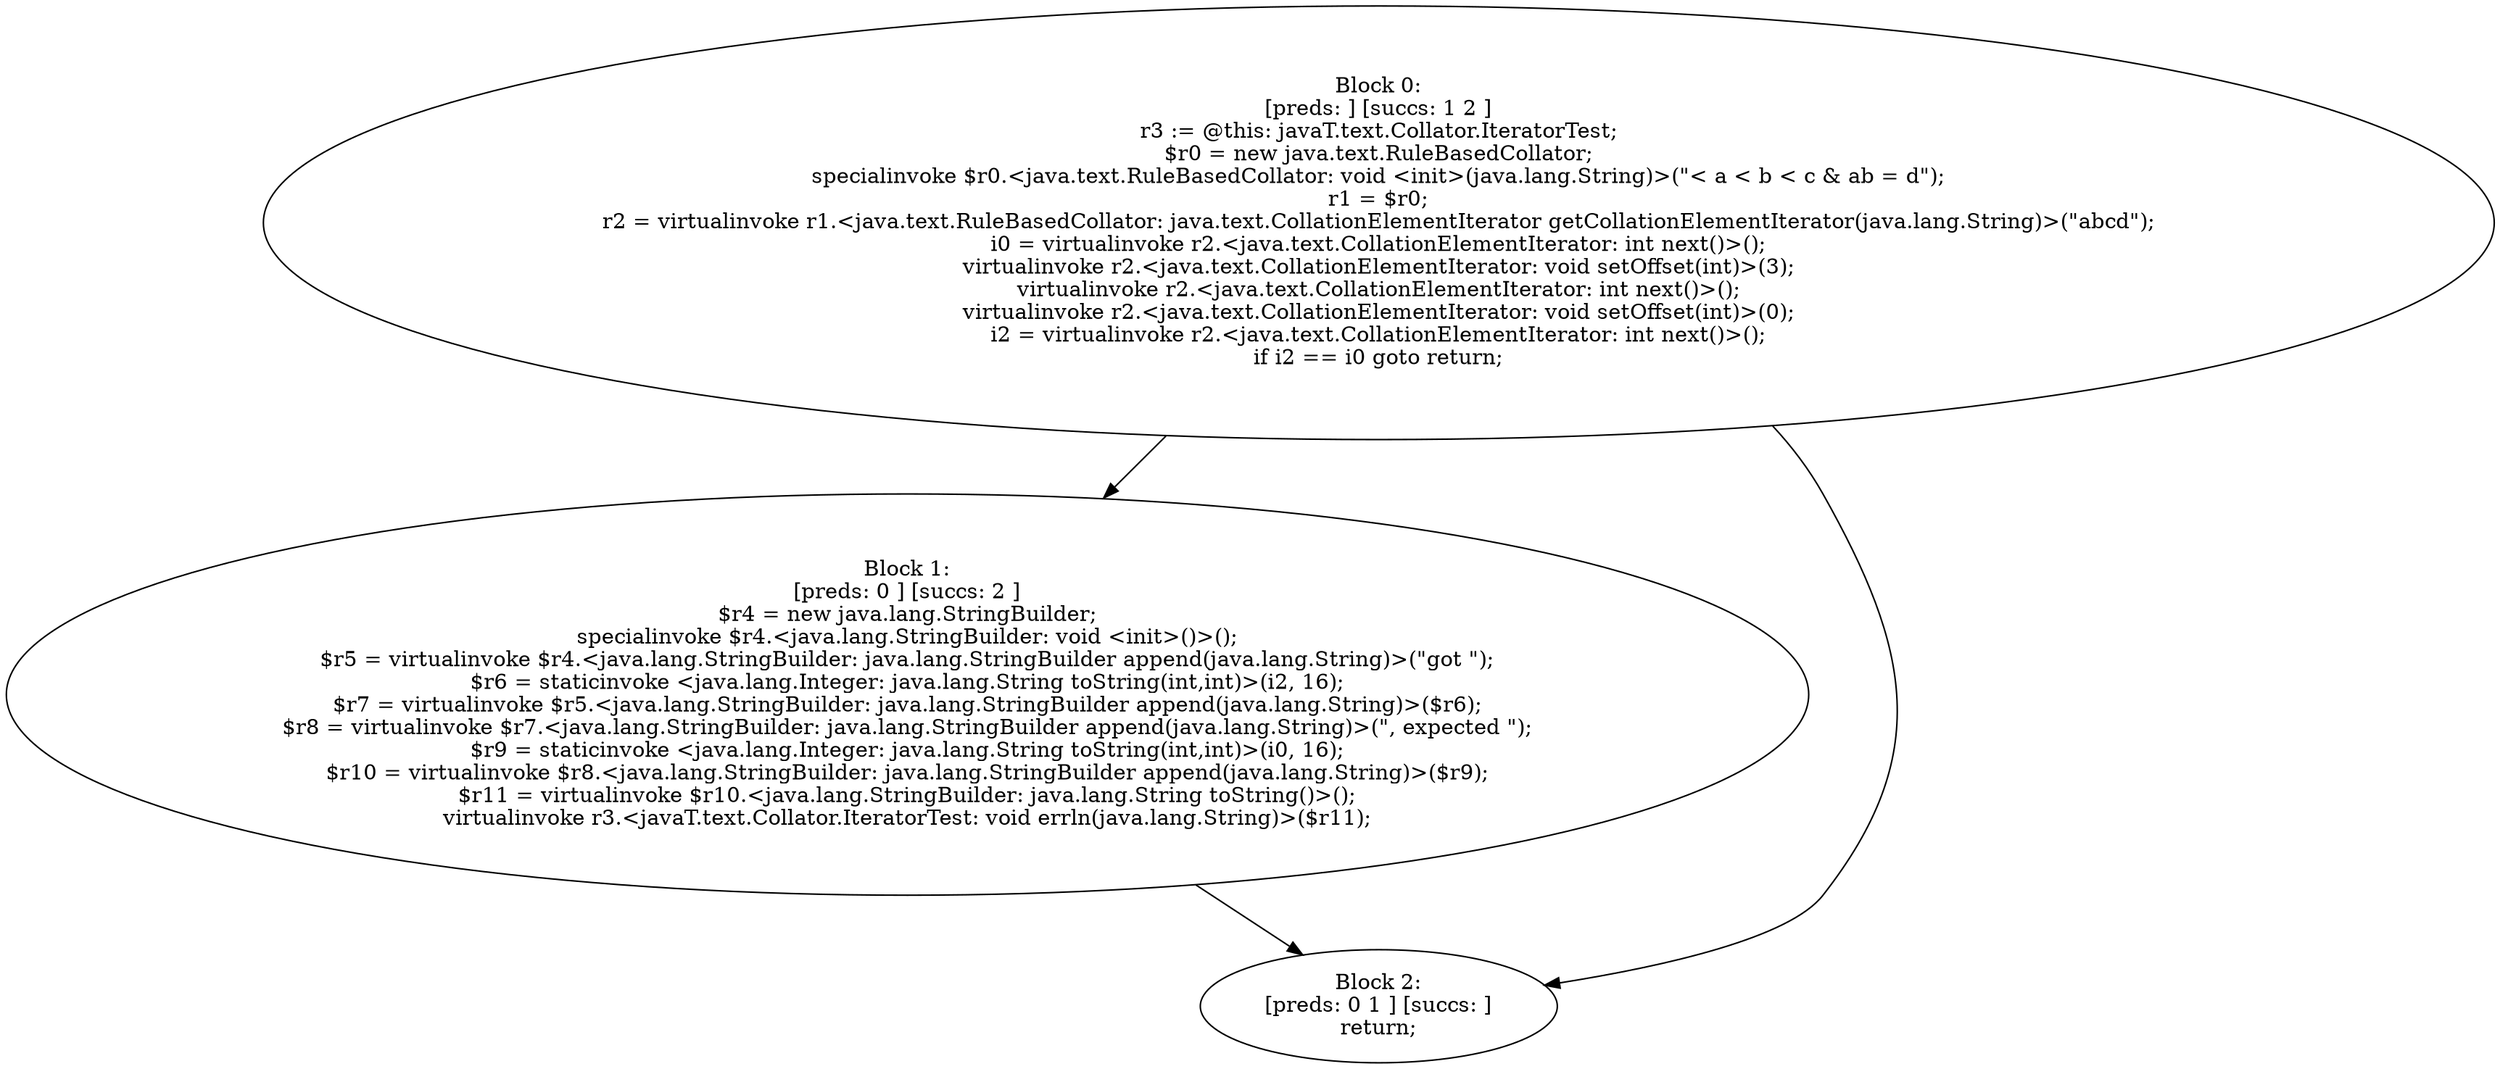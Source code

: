 digraph "unitGraph" {
    "Block 0:
[preds: ] [succs: 1 2 ]
r3 := @this: javaT.text.Collator.IteratorTest;
$r0 = new java.text.RuleBasedCollator;
specialinvoke $r0.<java.text.RuleBasedCollator: void <init>(java.lang.String)>(\"< a < b < c & ab = d\");
r1 = $r0;
r2 = virtualinvoke r1.<java.text.RuleBasedCollator: java.text.CollationElementIterator getCollationElementIterator(java.lang.String)>(\"abcd\");
i0 = virtualinvoke r2.<java.text.CollationElementIterator: int next()>();
virtualinvoke r2.<java.text.CollationElementIterator: void setOffset(int)>(3);
virtualinvoke r2.<java.text.CollationElementIterator: int next()>();
virtualinvoke r2.<java.text.CollationElementIterator: void setOffset(int)>(0);
i2 = virtualinvoke r2.<java.text.CollationElementIterator: int next()>();
if i2 == i0 goto return;
"
    "Block 1:
[preds: 0 ] [succs: 2 ]
$r4 = new java.lang.StringBuilder;
specialinvoke $r4.<java.lang.StringBuilder: void <init>()>();
$r5 = virtualinvoke $r4.<java.lang.StringBuilder: java.lang.StringBuilder append(java.lang.String)>(\"got \");
$r6 = staticinvoke <java.lang.Integer: java.lang.String toString(int,int)>(i2, 16);
$r7 = virtualinvoke $r5.<java.lang.StringBuilder: java.lang.StringBuilder append(java.lang.String)>($r6);
$r8 = virtualinvoke $r7.<java.lang.StringBuilder: java.lang.StringBuilder append(java.lang.String)>(\", expected \");
$r9 = staticinvoke <java.lang.Integer: java.lang.String toString(int,int)>(i0, 16);
$r10 = virtualinvoke $r8.<java.lang.StringBuilder: java.lang.StringBuilder append(java.lang.String)>($r9);
$r11 = virtualinvoke $r10.<java.lang.StringBuilder: java.lang.String toString()>();
virtualinvoke r3.<javaT.text.Collator.IteratorTest: void errln(java.lang.String)>($r11);
"
    "Block 2:
[preds: 0 1 ] [succs: ]
return;
"
    "Block 0:
[preds: ] [succs: 1 2 ]
r3 := @this: javaT.text.Collator.IteratorTest;
$r0 = new java.text.RuleBasedCollator;
specialinvoke $r0.<java.text.RuleBasedCollator: void <init>(java.lang.String)>(\"< a < b < c & ab = d\");
r1 = $r0;
r2 = virtualinvoke r1.<java.text.RuleBasedCollator: java.text.CollationElementIterator getCollationElementIterator(java.lang.String)>(\"abcd\");
i0 = virtualinvoke r2.<java.text.CollationElementIterator: int next()>();
virtualinvoke r2.<java.text.CollationElementIterator: void setOffset(int)>(3);
virtualinvoke r2.<java.text.CollationElementIterator: int next()>();
virtualinvoke r2.<java.text.CollationElementIterator: void setOffset(int)>(0);
i2 = virtualinvoke r2.<java.text.CollationElementIterator: int next()>();
if i2 == i0 goto return;
"->"Block 1:
[preds: 0 ] [succs: 2 ]
$r4 = new java.lang.StringBuilder;
specialinvoke $r4.<java.lang.StringBuilder: void <init>()>();
$r5 = virtualinvoke $r4.<java.lang.StringBuilder: java.lang.StringBuilder append(java.lang.String)>(\"got \");
$r6 = staticinvoke <java.lang.Integer: java.lang.String toString(int,int)>(i2, 16);
$r7 = virtualinvoke $r5.<java.lang.StringBuilder: java.lang.StringBuilder append(java.lang.String)>($r6);
$r8 = virtualinvoke $r7.<java.lang.StringBuilder: java.lang.StringBuilder append(java.lang.String)>(\", expected \");
$r9 = staticinvoke <java.lang.Integer: java.lang.String toString(int,int)>(i0, 16);
$r10 = virtualinvoke $r8.<java.lang.StringBuilder: java.lang.StringBuilder append(java.lang.String)>($r9);
$r11 = virtualinvoke $r10.<java.lang.StringBuilder: java.lang.String toString()>();
virtualinvoke r3.<javaT.text.Collator.IteratorTest: void errln(java.lang.String)>($r11);
";
    "Block 0:
[preds: ] [succs: 1 2 ]
r3 := @this: javaT.text.Collator.IteratorTest;
$r0 = new java.text.RuleBasedCollator;
specialinvoke $r0.<java.text.RuleBasedCollator: void <init>(java.lang.String)>(\"< a < b < c & ab = d\");
r1 = $r0;
r2 = virtualinvoke r1.<java.text.RuleBasedCollator: java.text.CollationElementIterator getCollationElementIterator(java.lang.String)>(\"abcd\");
i0 = virtualinvoke r2.<java.text.CollationElementIterator: int next()>();
virtualinvoke r2.<java.text.CollationElementIterator: void setOffset(int)>(3);
virtualinvoke r2.<java.text.CollationElementIterator: int next()>();
virtualinvoke r2.<java.text.CollationElementIterator: void setOffset(int)>(0);
i2 = virtualinvoke r2.<java.text.CollationElementIterator: int next()>();
if i2 == i0 goto return;
"->"Block 2:
[preds: 0 1 ] [succs: ]
return;
";
    "Block 1:
[preds: 0 ] [succs: 2 ]
$r4 = new java.lang.StringBuilder;
specialinvoke $r4.<java.lang.StringBuilder: void <init>()>();
$r5 = virtualinvoke $r4.<java.lang.StringBuilder: java.lang.StringBuilder append(java.lang.String)>(\"got \");
$r6 = staticinvoke <java.lang.Integer: java.lang.String toString(int,int)>(i2, 16);
$r7 = virtualinvoke $r5.<java.lang.StringBuilder: java.lang.StringBuilder append(java.lang.String)>($r6);
$r8 = virtualinvoke $r7.<java.lang.StringBuilder: java.lang.StringBuilder append(java.lang.String)>(\", expected \");
$r9 = staticinvoke <java.lang.Integer: java.lang.String toString(int,int)>(i0, 16);
$r10 = virtualinvoke $r8.<java.lang.StringBuilder: java.lang.StringBuilder append(java.lang.String)>($r9);
$r11 = virtualinvoke $r10.<java.lang.StringBuilder: java.lang.String toString()>();
virtualinvoke r3.<javaT.text.Collator.IteratorTest: void errln(java.lang.String)>($r11);
"->"Block 2:
[preds: 0 1 ] [succs: ]
return;
";
}
